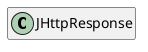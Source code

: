 @startuml
set namespaceSeparator \\
hide members
hide << alias >> circle

class JHttpResponse
@enduml
